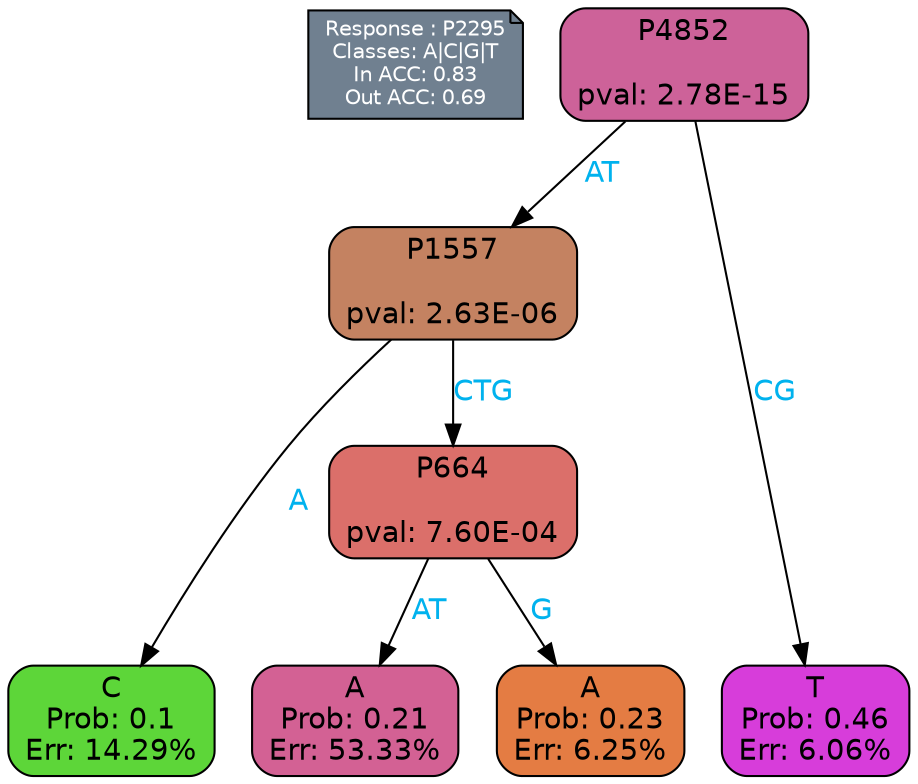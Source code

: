 digraph Tree {
node [shape=box, style="filled, rounded", color="black", fontname=helvetica] ;
graph [ranksep=equally, splines=polylines, bgcolor=transparent, dpi=600] ;
edge [fontname=helvetica] ;
LEGEND [label="Response : P2295
Classes: A|C|G|T
In ACC: 0.83
Out ACC: 0.69
",shape=note,align=left,style=filled,fillcolor="slategray",fontcolor="white",fontsize=10];1 [label="P4852

pval: 2.78E-15", fillcolor="#cd6299"] ;
2 [label="P1557

pval: 2.63E-06", fillcolor="#c48261"] ;
3 [label="C
Prob: 0.1
Err: 14.29%", fillcolor="#5dd639"] ;
4 [label="P664

pval: 7.60E-04", fillcolor="#db6f6a"] ;
5 [label="A
Prob: 0.21
Err: 53.33%", fillcolor="#d36194"] ;
6 [label="A
Prob: 0.23
Err: 6.25%", fillcolor="#e47c43"] ;
7 [label="T
Prob: 0.46
Err: 6.06%", fillcolor="#d73dda"] ;
1 -> 2 [label="AT",fontcolor=deepskyblue2] ;
1 -> 7 [label="CG",fontcolor=deepskyblue2] ;
2 -> 3 [label="A",fontcolor=deepskyblue2] ;
2 -> 4 [label="CTG",fontcolor=deepskyblue2] ;
4 -> 5 [label="AT",fontcolor=deepskyblue2] ;
4 -> 6 [label="G",fontcolor=deepskyblue2] ;
{rank = same; 3;5;6;7;}{rank = same; LEGEND;1;}}